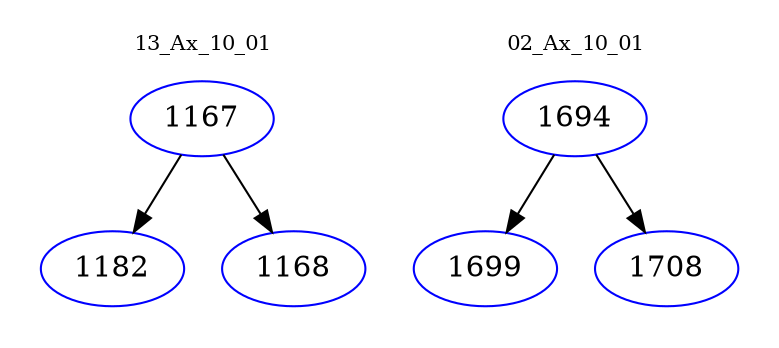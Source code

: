 digraph{
subgraph cluster_0 {
color = white
label = "13_Ax_10_01";
fontsize=10;
T0_1167 [label="1167", color="blue"]
T0_1167 -> T0_1182 [color="black"]
T0_1182 [label="1182", color="blue"]
T0_1167 -> T0_1168 [color="black"]
T0_1168 [label="1168", color="blue"]
}
subgraph cluster_1 {
color = white
label = "02_Ax_10_01";
fontsize=10;
T1_1694 [label="1694", color="blue"]
T1_1694 -> T1_1699 [color="black"]
T1_1699 [label="1699", color="blue"]
T1_1694 -> T1_1708 [color="black"]
T1_1708 [label="1708", color="blue"]
}
}

